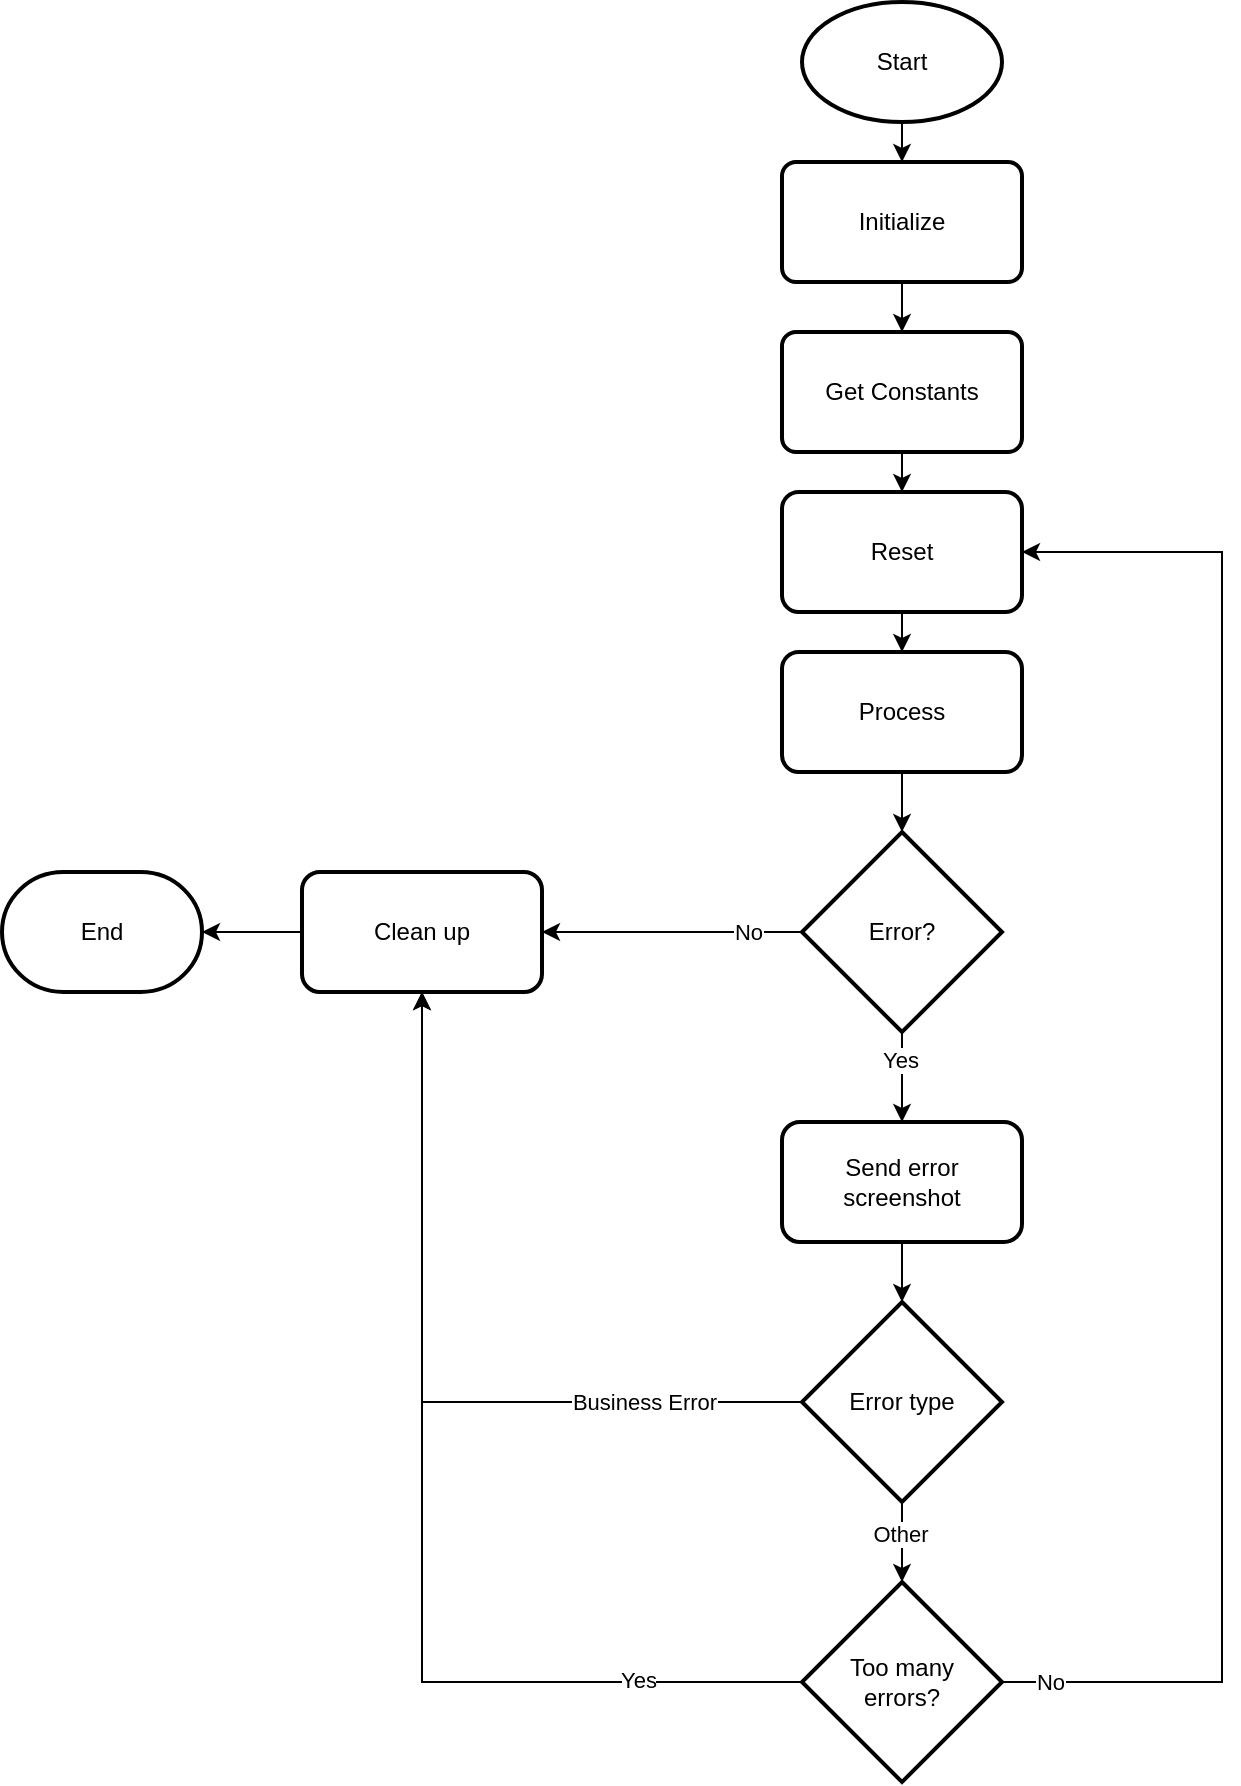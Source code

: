 <mxfile version="22.0.0" type="device">
  <diagram id="C5RBs43oDa-KdzZeNtuy" name="Page-1">
    <mxGraphModel dx="2026" dy="1119" grid="1" gridSize="10" guides="1" tooltips="1" connect="1" arrows="1" fold="1" page="1" pageScale="1" pageWidth="827" pageHeight="1169" math="0" shadow="0">
      <root>
        <mxCell id="WIyWlLk6GJQsqaUBKTNV-0" />
        <mxCell id="WIyWlLk6GJQsqaUBKTNV-1" parent="WIyWlLk6GJQsqaUBKTNV-0" />
        <mxCell id="SDpecss4k2ysWKTHnSYy-3" style="edgeStyle=orthogonalEdgeStyle;rounded=0;orthogonalLoop=1;jettySize=auto;html=1;exitX=0.5;exitY=1;exitDx=0;exitDy=0;exitPerimeter=0;entryX=0.5;entryY=0;entryDx=0;entryDy=0;" parent="WIyWlLk6GJQsqaUBKTNV-1" source="SDpecss4k2ysWKTHnSYy-1" target="SDpecss4k2ysWKTHnSYy-2" edge="1">
          <mxGeometry relative="1" as="geometry" />
        </mxCell>
        <mxCell id="SDpecss4k2ysWKTHnSYy-1" value="Start" style="strokeWidth=2;html=1;shape=mxgraph.flowchart.start_1;whiteSpace=wrap;" parent="WIyWlLk6GJQsqaUBKTNV-1" vertex="1">
          <mxGeometry x="481" y="20" width="100" height="60" as="geometry" />
        </mxCell>
        <mxCell id="SDpecss4k2ysWKTHnSYy-5" value="" style="edgeStyle=orthogonalEdgeStyle;rounded=0;orthogonalLoop=1;jettySize=auto;html=1;" parent="WIyWlLk6GJQsqaUBKTNV-1" source="SDpecss4k2ysWKTHnSYy-2" target="SDpecss4k2ysWKTHnSYy-4" edge="1">
          <mxGeometry relative="1" as="geometry" />
        </mxCell>
        <mxCell id="SDpecss4k2ysWKTHnSYy-2" value="Initialize" style="rounded=1;whiteSpace=wrap;html=1;absoluteArcSize=1;arcSize=14;strokeWidth=2;" parent="WIyWlLk6GJQsqaUBKTNV-1" vertex="1">
          <mxGeometry x="471" y="100" width="120" height="60" as="geometry" />
        </mxCell>
        <mxCell id="SDpecss4k2ysWKTHnSYy-7" value="" style="edgeStyle=orthogonalEdgeStyle;rounded=0;orthogonalLoop=1;jettySize=auto;html=1;" parent="WIyWlLk6GJQsqaUBKTNV-1" source="SDpecss4k2ysWKTHnSYy-4" target="SDpecss4k2ysWKTHnSYy-6" edge="1">
          <mxGeometry relative="1" as="geometry" />
        </mxCell>
        <mxCell id="SDpecss4k2ysWKTHnSYy-4" value="Get Constants" style="rounded=1;whiteSpace=wrap;html=1;absoluteArcSize=1;arcSize=14;strokeWidth=2;" parent="WIyWlLk6GJQsqaUBKTNV-1" vertex="1">
          <mxGeometry x="471" y="185" width="120" height="60" as="geometry" />
        </mxCell>
        <mxCell id="SDpecss4k2ysWKTHnSYy-9" value="" style="edgeStyle=orthogonalEdgeStyle;rounded=0;orthogonalLoop=1;jettySize=auto;html=1;" parent="WIyWlLk6GJQsqaUBKTNV-1" source="SDpecss4k2ysWKTHnSYy-6" target="SDpecss4k2ysWKTHnSYy-8" edge="1">
          <mxGeometry relative="1" as="geometry" />
        </mxCell>
        <mxCell id="SDpecss4k2ysWKTHnSYy-6" value="Reset" style="whiteSpace=wrap;html=1;rounded=1;arcSize=14;strokeWidth=2;" parent="WIyWlLk6GJQsqaUBKTNV-1" vertex="1">
          <mxGeometry x="471" y="265" width="120" height="60" as="geometry" />
        </mxCell>
        <mxCell id="SDpecss4k2ysWKTHnSYy-11" style="edgeStyle=orthogonalEdgeStyle;rounded=0;orthogonalLoop=1;jettySize=auto;html=1;exitX=0.5;exitY=1;exitDx=0;exitDy=0;entryX=0.5;entryY=0;entryDx=0;entryDy=0;entryPerimeter=0;" parent="WIyWlLk6GJQsqaUBKTNV-1" source="SDpecss4k2ysWKTHnSYy-8" target="SDpecss4k2ysWKTHnSYy-10" edge="1">
          <mxGeometry relative="1" as="geometry" />
        </mxCell>
        <mxCell id="SDpecss4k2ysWKTHnSYy-8" value="Process" style="whiteSpace=wrap;html=1;rounded=1;arcSize=14;strokeWidth=2;" parent="WIyWlLk6GJQsqaUBKTNV-1" vertex="1">
          <mxGeometry x="471" y="345" width="120" height="60" as="geometry" />
        </mxCell>
        <mxCell id="SDpecss4k2ysWKTHnSYy-18" value="" style="edgeStyle=orthogonalEdgeStyle;rounded=0;orthogonalLoop=1;jettySize=auto;html=1;" parent="WIyWlLk6GJQsqaUBKTNV-1" source="SDpecss4k2ysWKTHnSYy-10" target="SDpecss4k2ysWKTHnSYy-17" edge="1">
          <mxGeometry relative="1" as="geometry" />
        </mxCell>
        <mxCell id="SDpecss4k2ysWKTHnSYy-25" value="No" style="edgeLabel;html=1;align=center;verticalAlign=middle;resizable=0;points=[];" parent="SDpecss4k2ysWKTHnSYy-18" vertex="1" connectable="0">
          <mxGeometry x="-0.652" relative="1" as="geometry">
            <mxPoint x="-5" as="offset" />
          </mxGeometry>
        </mxCell>
        <mxCell id="SDpecss4k2ysWKTHnSYy-34" value="" style="edgeStyle=orthogonalEdgeStyle;rounded=0;orthogonalLoop=1;jettySize=auto;html=1;" parent="WIyWlLk6GJQsqaUBKTNV-1" source="SDpecss4k2ysWKTHnSYy-10" target="SDpecss4k2ysWKTHnSYy-33" edge="1">
          <mxGeometry relative="1" as="geometry" />
        </mxCell>
        <mxCell id="SDpecss4k2ysWKTHnSYy-38" value="Yes" style="edgeLabel;html=1;align=center;verticalAlign=middle;resizable=0;points=[];" parent="SDpecss4k2ysWKTHnSYy-34" vertex="1" connectable="0">
          <mxGeometry x="-0.371" y="1" relative="1" as="geometry">
            <mxPoint x="-2" as="offset" />
          </mxGeometry>
        </mxCell>
        <mxCell id="SDpecss4k2ysWKTHnSYy-10" value="Error?" style="strokeWidth=2;html=1;shape=mxgraph.flowchart.decision;whiteSpace=wrap;" parent="WIyWlLk6GJQsqaUBKTNV-1" vertex="1">
          <mxGeometry x="481" y="435" width="100" height="100" as="geometry" />
        </mxCell>
        <mxCell id="SDpecss4k2ysWKTHnSYy-20" style="edgeStyle=orthogonalEdgeStyle;rounded=0;orthogonalLoop=1;jettySize=auto;html=1;exitX=0;exitY=0.5;exitDx=0;exitDy=0;" parent="WIyWlLk6GJQsqaUBKTNV-1" source="SDpecss4k2ysWKTHnSYy-17" target="SDpecss4k2ysWKTHnSYy-19" edge="1">
          <mxGeometry relative="1" as="geometry" />
        </mxCell>
        <mxCell id="SDpecss4k2ysWKTHnSYy-17" value="Clean up" style="rounded=1;whiteSpace=wrap;html=1;strokeWidth=2;" parent="WIyWlLk6GJQsqaUBKTNV-1" vertex="1">
          <mxGeometry x="231" y="455" width="120" height="60" as="geometry" />
        </mxCell>
        <mxCell id="SDpecss4k2ysWKTHnSYy-19" value="End" style="strokeWidth=2;html=1;shape=mxgraph.flowchart.terminator;whiteSpace=wrap;" parent="WIyWlLk6GJQsqaUBKTNV-1" vertex="1">
          <mxGeometry x="81" y="455" width="100" height="60" as="geometry" />
        </mxCell>
        <mxCell id="SDpecss4k2ysWKTHnSYy-43" style="edgeStyle=orthogonalEdgeStyle;rounded=0;orthogonalLoop=1;jettySize=auto;html=1;exitX=0;exitY=0.5;exitDx=0;exitDy=0;exitPerimeter=0;entryX=0.5;entryY=1;entryDx=0;entryDy=0;" parent="WIyWlLk6GJQsqaUBKTNV-1" source="SDpecss4k2ysWKTHnSYy-23" target="SDpecss4k2ysWKTHnSYy-17" edge="1">
          <mxGeometry relative="1" as="geometry" />
        </mxCell>
        <mxCell id="SDpecss4k2ysWKTHnSYy-44" value="Yes" style="edgeLabel;html=1;align=center;verticalAlign=middle;resizable=0;points=[];" parent="SDpecss4k2ysWKTHnSYy-43" vertex="1" connectable="0">
          <mxGeometry x="-0.694" y="-1" relative="1" as="geometry">
            <mxPoint as="offset" />
          </mxGeometry>
        </mxCell>
        <mxCell id="SDpecss4k2ysWKTHnSYy-45" style="edgeStyle=orthogonalEdgeStyle;rounded=0;orthogonalLoop=1;jettySize=auto;html=1;exitX=1;exitY=0.5;exitDx=0;exitDy=0;exitPerimeter=0;entryX=1;entryY=0.5;entryDx=0;entryDy=0;" parent="WIyWlLk6GJQsqaUBKTNV-1" source="SDpecss4k2ysWKTHnSYy-23" target="SDpecss4k2ysWKTHnSYy-6" edge="1">
          <mxGeometry relative="1" as="geometry">
            <Array as="points">
              <mxPoint x="691" y="860" />
              <mxPoint x="691" y="295" />
            </Array>
          </mxGeometry>
        </mxCell>
        <mxCell id="SDpecss4k2ysWKTHnSYy-46" value="No" style="edgeLabel;html=1;align=center;verticalAlign=middle;resizable=0;points=[];" parent="SDpecss4k2ysWKTHnSYy-45" vertex="1" connectable="0">
          <mxGeometry x="-0.939" y="-1" relative="1" as="geometry">
            <mxPoint y="-1" as="offset" />
          </mxGeometry>
        </mxCell>
        <mxCell id="SDpecss4k2ysWKTHnSYy-23" value="Too many &lt;br&gt;errors?" style="strokeWidth=2;html=1;shape=mxgraph.flowchart.decision;whiteSpace=wrap;" parent="WIyWlLk6GJQsqaUBKTNV-1" vertex="1">
          <mxGeometry x="481" y="810" width="100" height="100" as="geometry" />
        </mxCell>
        <mxCell id="SDpecss4k2ysWKTHnSYy-36" value="" style="edgeStyle=orthogonalEdgeStyle;rounded=0;orthogonalLoop=1;jettySize=auto;html=1;" parent="WIyWlLk6GJQsqaUBKTNV-1" source="SDpecss4k2ysWKTHnSYy-33" target="SDpecss4k2ysWKTHnSYy-37" edge="1">
          <mxGeometry relative="1" as="geometry">
            <mxPoint x="531" y="700" as="targetPoint" />
          </mxGeometry>
        </mxCell>
        <mxCell id="SDpecss4k2ysWKTHnSYy-33" value="Send error screenshot" style="rounded=1;whiteSpace=wrap;html=1;strokeWidth=2;" parent="WIyWlLk6GJQsqaUBKTNV-1" vertex="1">
          <mxGeometry x="471" y="580" width="120" height="60" as="geometry" />
        </mxCell>
        <mxCell id="SDpecss4k2ysWKTHnSYy-39" style="edgeStyle=orthogonalEdgeStyle;rounded=0;orthogonalLoop=1;jettySize=auto;html=1;exitX=0.5;exitY=1;exitDx=0;exitDy=0;exitPerimeter=0;entryX=0.5;entryY=0;entryDx=0;entryDy=0;entryPerimeter=0;" parent="WIyWlLk6GJQsqaUBKTNV-1" source="SDpecss4k2ysWKTHnSYy-37" target="SDpecss4k2ysWKTHnSYy-23" edge="1">
          <mxGeometry relative="1" as="geometry" />
        </mxCell>
        <mxCell id="SDpecss4k2ysWKTHnSYy-42" value="Other" style="edgeLabel;html=1;align=center;verticalAlign=middle;resizable=0;points=[];" parent="SDpecss4k2ysWKTHnSYy-39" vertex="1" connectable="0">
          <mxGeometry x="-0.112" y="1" relative="1" as="geometry">
            <mxPoint x="-2" y="-2" as="offset" />
          </mxGeometry>
        </mxCell>
        <mxCell id="SDpecss4k2ysWKTHnSYy-40" style="edgeStyle=orthogonalEdgeStyle;rounded=0;orthogonalLoop=1;jettySize=auto;html=1;exitX=0;exitY=0.5;exitDx=0;exitDy=0;exitPerimeter=0;entryX=0.5;entryY=1;entryDx=0;entryDy=0;" parent="WIyWlLk6GJQsqaUBKTNV-1" source="SDpecss4k2ysWKTHnSYy-37" target="SDpecss4k2ysWKTHnSYy-17" edge="1">
          <mxGeometry relative="1" as="geometry" />
        </mxCell>
        <mxCell id="SDpecss4k2ysWKTHnSYy-41" value="Business Error" style="edgeLabel;html=1;align=center;verticalAlign=middle;resizable=0;points=[];" parent="SDpecss4k2ysWKTHnSYy-40" vertex="1" connectable="0">
          <mxGeometry x="-0.607" y="3" relative="1" as="geometry">
            <mxPoint x="-2" y="-3" as="offset" />
          </mxGeometry>
        </mxCell>
        <mxCell id="SDpecss4k2ysWKTHnSYy-37" value="Error type" style="strokeWidth=2;html=1;shape=mxgraph.flowchart.decision;whiteSpace=wrap;" parent="WIyWlLk6GJQsqaUBKTNV-1" vertex="1">
          <mxGeometry x="481" y="670" width="100" height="100" as="geometry" />
        </mxCell>
      </root>
    </mxGraphModel>
  </diagram>
</mxfile>
